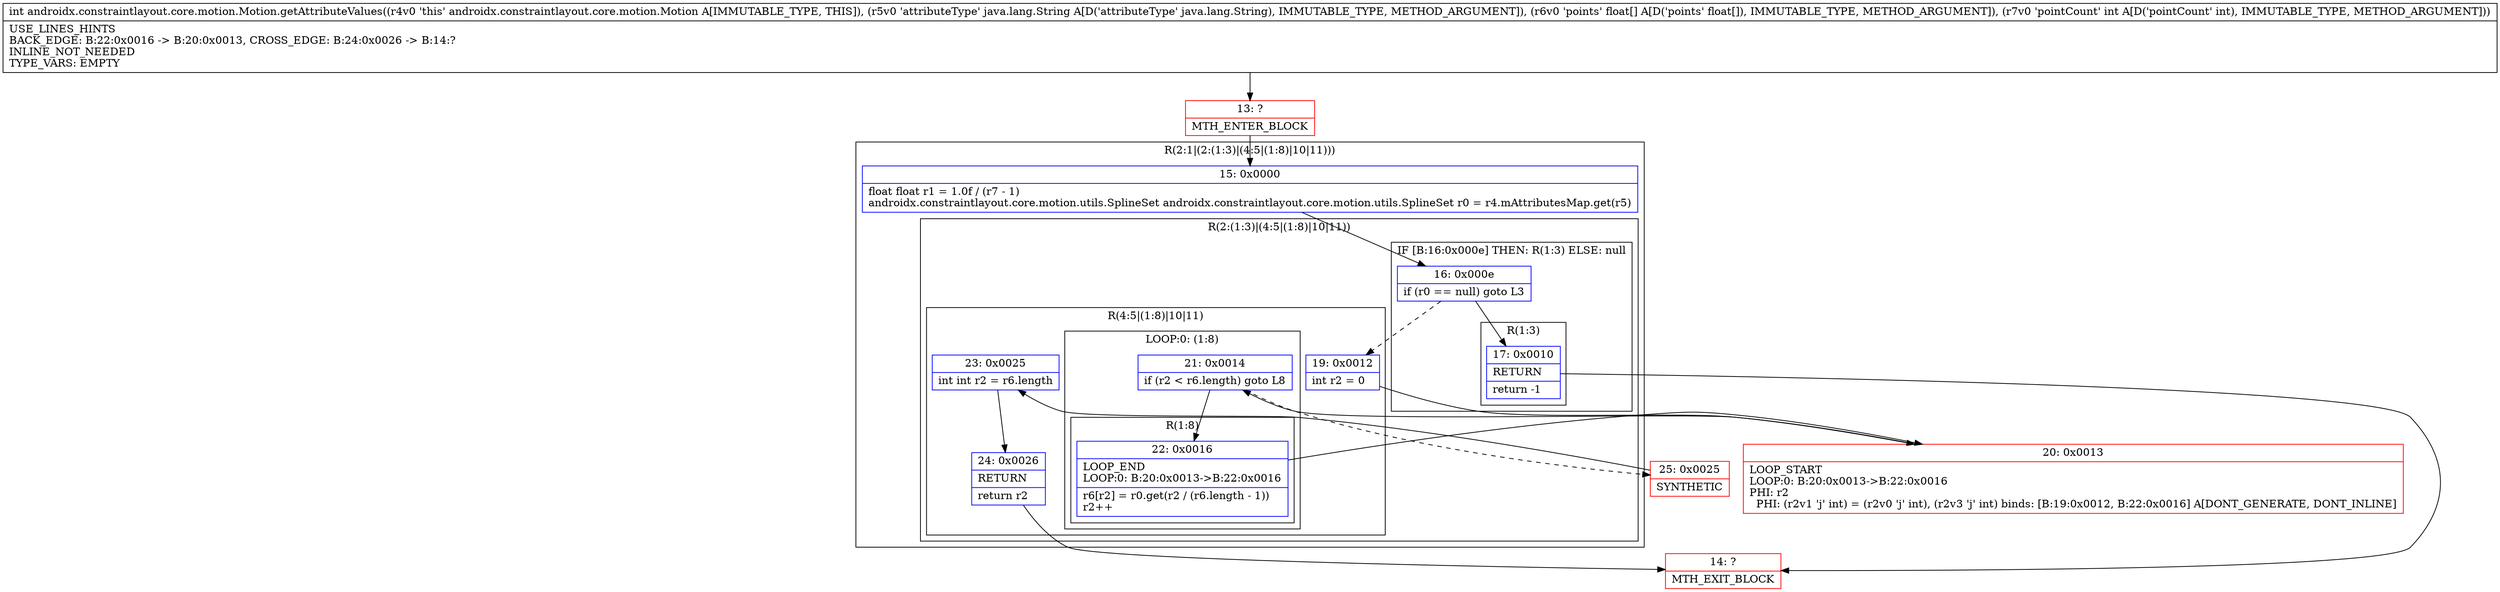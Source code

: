 digraph "CFG forandroidx.constraintlayout.core.motion.Motion.getAttributeValues(Ljava\/lang\/String;[FI)I" {
subgraph cluster_Region_1846026839 {
label = "R(2:1|(2:(1:3)|(4:5|(1:8)|10|11)))";
node [shape=record,color=blue];
Node_15 [shape=record,label="{15\:\ 0x0000|float float r1 = 1.0f \/ (r7 \- 1)\landroidx.constraintlayout.core.motion.utils.SplineSet androidx.constraintlayout.core.motion.utils.SplineSet r0 = r4.mAttributesMap.get(r5)\l}"];
subgraph cluster_Region_846662014 {
label = "R(2:(1:3)|(4:5|(1:8)|10|11))";
node [shape=record,color=blue];
subgraph cluster_IfRegion_2035533618 {
label = "IF [B:16:0x000e] THEN: R(1:3) ELSE: null";
node [shape=record,color=blue];
Node_16 [shape=record,label="{16\:\ 0x000e|if (r0 == null) goto L3\l}"];
subgraph cluster_Region_168837374 {
label = "R(1:3)";
node [shape=record,color=blue];
Node_17 [shape=record,label="{17\:\ 0x0010|RETURN\l|return \-1\l}"];
}
}
subgraph cluster_Region_1855472813 {
label = "R(4:5|(1:8)|10|11)";
node [shape=record,color=blue];
Node_19 [shape=record,label="{19\:\ 0x0012|int r2 = 0\l}"];
subgraph cluster_LoopRegion_1093519795 {
label = "LOOP:0: (1:8)";
node [shape=record,color=blue];
Node_21 [shape=record,label="{21\:\ 0x0014|if (r2 \< r6.length) goto L8\l}"];
subgraph cluster_Region_1322059713 {
label = "R(1:8)";
node [shape=record,color=blue];
Node_22 [shape=record,label="{22\:\ 0x0016|LOOP_END\lLOOP:0: B:20:0x0013\-\>B:22:0x0016\l|r6[r2] = r0.get(r2 \/ (r6.length \- 1))\lr2++\l}"];
}
}
Node_23 [shape=record,label="{23\:\ 0x0025|int int r2 = r6.length\l}"];
Node_24 [shape=record,label="{24\:\ 0x0026|RETURN\l|return r2\l}"];
}
}
}
Node_13 [shape=record,color=red,label="{13\:\ ?|MTH_ENTER_BLOCK\l}"];
Node_14 [shape=record,color=red,label="{14\:\ ?|MTH_EXIT_BLOCK\l}"];
Node_20 [shape=record,color=red,label="{20\:\ 0x0013|LOOP_START\lLOOP:0: B:20:0x0013\-\>B:22:0x0016\lPHI: r2 \l  PHI: (r2v1 'j' int) = (r2v0 'j' int), (r2v3 'j' int) binds: [B:19:0x0012, B:22:0x0016] A[DONT_GENERATE, DONT_INLINE]\l}"];
Node_25 [shape=record,color=red,label="{25\:\ 0x0025|SYNTHETIC\l}"];
MethodNode[shape=record,label="{int androidx.constraintlayout.core.motion.Motion.getAttributeValues((r4v0 'this' androidx.constraintlayout.core.motion.Motion A[IMMUTABLE_TYPE, THIS]), (r5v0 'attributeType' java.lang.String A[D('attributeType' java.lang.String), IMMUTABLE_TYPE, METHOD_ARGUMENT]), (r6v0 'points' float[] A[D('points' float[]), IMMUTABLE_TYPE, METHOD_ARGUMENT]), (r7v0 'pointCount' int A[D('pointCount' int), IMMUTABLE_TYPE, METHOD_ARGUMENT]))  | USE_LINES_HINTS\lBACK_EDGE: B:22:0x0016 \-\> B:20:0x0013, CROSS_EDGE: B:24:0x0026 \-\> B:14:?\lINLINE_NOT_NEEDED\lTYPE_VARS: EMPTY\l}"];
MethodNode -> Node_13;Node_15 -> Node_16;
Node_16 -> Node_17;
Node_16 -> Node_19[style=dashed];
Node_17 -> Node_14;
Node_19 -> Node_20;
Node_21 -> Node_22;
Node_21 -> Node_25[style=dashed];
Node_22 -> Node_20;
Node_23 -> Node_24;
Node_24 -> Node_14;
Node_13 -> Node_15;
Node_20 -> Node_21;
Node_25 -> Node_23;
}

